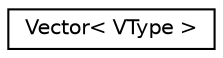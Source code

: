digraph "Graphical Class Hierarchy"
{
  edge [fontname="Helvetica",fontsize="10",labelfontname="Helvetica",labelfontsize="10"];
  node [fontname="Helvetica",fontsize="10",shape=record];
  rankdir="LR";
  Node1 [label="Vector\< VType \>",height=0.2,width=0.4,color="black", fillcolor="white", style="filled",URL="$classVector.html"];
}
